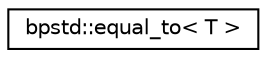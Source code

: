 digraph "Graphical Class Hierarchy"
{
 // LATEX_PDF_SIZE
  edge [fontname="Helvetica",fontsize="10",labelfontname="Helvetica",labelfontsize="10"];
  node [fontname="Helvetica",fontsize="10",shape=record];
  rankdir="LR";
  Node0 [label="bpstd::equal_to\< T \>",height=0.2,width=0.4,color="black", fillcolor="white", style="filled",URL="$de/d68/structbpstd_1_1equal__to.html",tooltip=" "];
}
